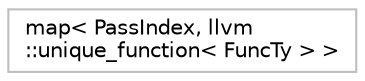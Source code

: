 digraph "Graphical Class Hierarchy"
{
 // LATEX_PDF_SIZE
  bgcolor="transparent";
  edge [fontname="Helvetica",fontsize="10",labelfontname="Helvetica",labelfontsize="10"];
  node [fontname="Helvetica",fontsize="10",shape=record];
  rankdir="LR";
  Node0 [label="map\< PassIndex, llvm\l::unique_function\< FuncTy \> \>",height=0.2,width=0.4,color="grey75",tooltip=" "];
}
